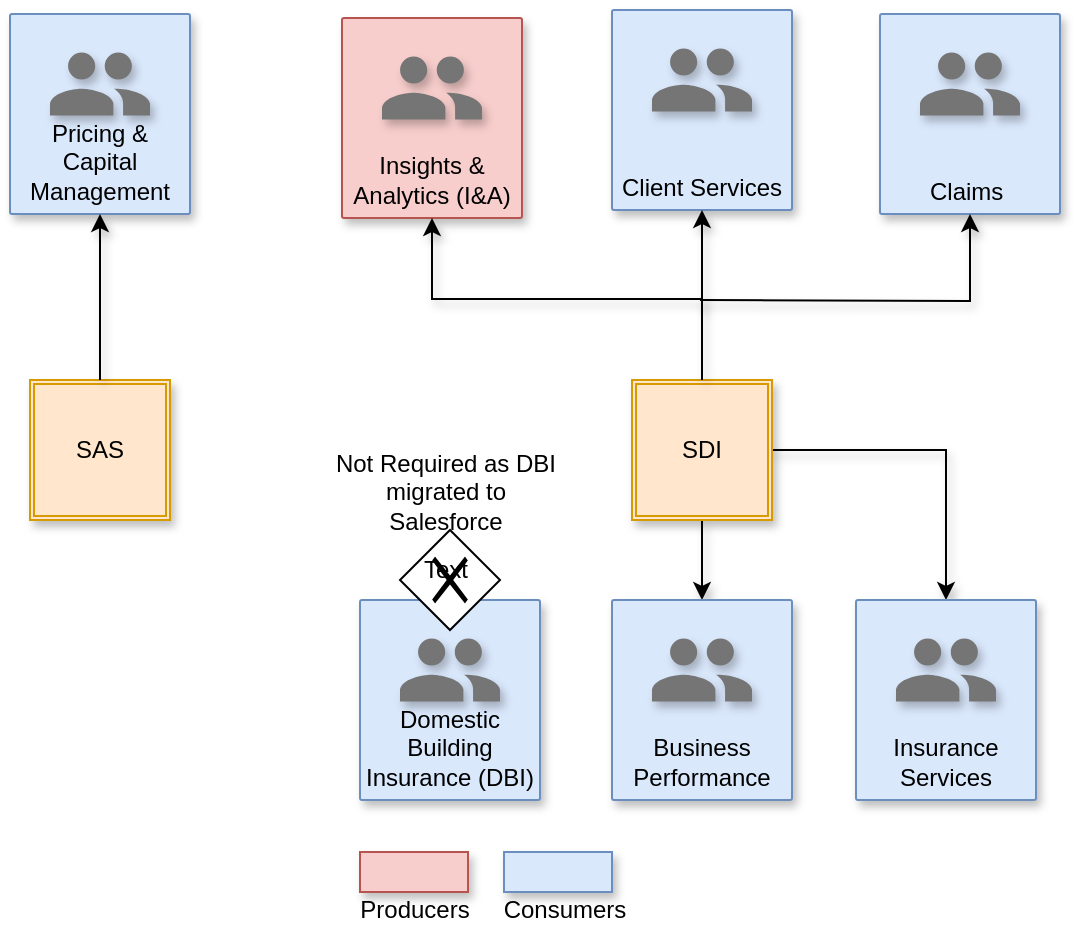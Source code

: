 <mxfile version="14.5.4" type="embed"><diagram id="yfyyVerGoaN4uq_jZPb-" name="Page-1"><mxGraphModel dx="1022" dy="458" grid="1" gridSize="10" guides="1" tooltips="1" connect="1" arrows="1" fold="1" page="1" pageScale="1" pageWidth="827" pageHeight="1169" math="0" shadow="0"><root><mxCell id="0"/><mxCell id="1" parent="0"/><mxCell id="E4m0wGbQDe7O4Iil4Ruu-4" value="SAS" style="shape=ext;double=1;whiteSpace=wrap;html=1;aspect=fixed;fillColor=#ffe6cc;strokeColor=#d79b00;shadow=1;" vertex="1" parent="1"><mxGeometry x="202" y="315" width="70" height="70" as="geometry"/></mxCell><mxCell id="E4m0wGbQDe7O4Iil4Ruu-5" value="Pricing &amp; Capital Management" style="strokeColor=#6c8ebf;shadow=1;strokeWidth=1;rounded=1;absoluteArcSize=1;arcSize=2;labelPosition=center;verticalLabelPosition=middle;align=center;verticalAlign=bottom;spacingLeft=0;fontSize=12;whiteSpace=wrap;spacingBottom=2;fillColor=#dae8fc;" vertex="1" parent="1"><mxGeometry x="192" y="132" width="90" height="100" as="geometry"/></mxCell><mxCell id="E4m0wGbQDe7O4Iil4Ruu-6" value="" style="dashed=0;connectable=0;html=1;fillColor=#757575;strokeColor=none;shape=mxgraph.gcp2.users;part=1;shadow=1;" vertex="1" parent="E4m0wGbQDe7O4Iil4Ruu-5"><mxGeometry x="0.5" width="50" height="31.5" relative="1" as="geometry"><mxPoint x="-25" y="19.25" as="offset"/></mxGeometry></mxCell><mxCell id="E4m0wGbQDe7O4Iil4Ruu-16" style="edgeStyle=orthogonalEdgeStyle;rounded=0;orthogonalLoop=1;jettySize=auto;html=1;entryX=0.5;entryY=1;entryDx=0;entryDy=0;shadow=1;exitX=0.5;exitY=0;exitDx=0;exitDy=0;" edge="1" parent="1" target="E4m0wGbQDe7O4Iil4Ruu-5" source="E4m0wGbQDe7O4Iil4Ruu-4"><mxGeometry relative="1" as="geometry"><mxPoint x="300" y="330" as="sourcePoint"/><mxPoint x="513" y="246" as="targetPoint"/></mxGeometry></mxCell><mxCell id="E4m0wGbQDe7O4Iil4Ruu-55" style="edgeStyle=orthogonalEdgeStyle;rounded=0;orthogonalLoop=1;jettySize=auto;html=1;entryX=0.5;entryY=0;entryDx=0;entryDy=0;shadow=1;" edge="1" parent="1" source="E4m0wGbQDe7O4Iil4Ruu-57" target="E4m0wGbQDe7O4Iil4Ruu-64"><mxGeometry relative="1" as="geometry"><mxPoint x="548" y="435" as="targetPoint"/></mxGeometry></mxCell><mxCell id="E4m0wGbQDe7O4Iil4Ruu-56" style="edgeStyle=orthogonalEdgeStyle;rounded=0;orthogonalLoop=1;jettySize=auto;html=1;entryX=0.5;entryY=0;entryDx=0;entryDy=0;shadow=1;" edge="1" parent="1" source="E4m0wGbQDe7O4Iil4Ruu-57" target="E4m0wGbQDe7O4Iil4Ruu-62"><mxGeometry relative="1" as="geometry"/></mxCell><mxCell id="E4m0wGbQDe7O4Iil4Ruu-57" value="SDI" style="shape=ext;double=1;whiteSpace=wrap;html=1;aspect=fixed;fillColor=#ffe6cc;strokeColor=#d79b00;shadow=1;" vertex="1" parent="1"><mxGeometry x="503" y="315" width="70" height="70" as="geometry"/></mxCell><mxCell id="E4m0wGbQDe7O4Iil4Ruu-60" value="Domestic Building Insurance (DBI)" style="strokeColor=#6c8ebf;shadow=1;strokeWidth=1;rounded=1;absoluteArcSize=1;arcSize=2;labelPosition=center;verticalLabelPosition=middle;align=center;verticalAlign=bottom;spacingLeft=0;fontSize=12;whiteSpace=wrap;spacingBottom=2;fillColor=#dae8fc;" vertex="1" parent="1"><mxGeometry x="367" y="425" width="90" height="100" as="geometry"/></mxCell><mxCell id="E4m0wGbQDe7O4Iil4Ruu-61" value="" style="dashed=0;connectable=0;html=1;fillColor=#757575;strokeColor=none;shape=mxgraph.gcp2.users;part=1;shadow=1;" vertex="1" parent="E4m0wGbQDe7O4Iil4Ruu-60"><mxGeometry x="0.5" width="50" height="31.5" relative="1" as="geometry"><mxPoint x="-25" y="19.25" as="offset"/></mxGeometry></mxCell><mxCell id="E4m0wGbQDe7O4Iil4Ruu-62" value="Insurance Services" style="strokeColor=#6c8ebf;shadow=1;strokeWidth=1;rounded=1;absoluteArcSize=1;arcSize=2;labelPosition=center;verticalLabelPosition=middle;align=center;verticalAlign=bottom;spacingLeft=0;fontSize=12;whiteSpace=wrap;spacingBottom=2;fillColor=#dae8fc;" vertex="1" parent="1"><mxGeometry x="615" y="425" width="90" height="100" as="geometry"/></mxCell><mxCell id="E4m0wGbQDe7O4Iil4Ruu-63" value="" style="dashed=0;connectable=0;html=1;fillColor=#757575;strokeColor=none;shape=mxgraph.gcp2.users;part=1;shadow=1;" vertex="1" parent="E4m0wGbQDe7O4Iil4Ruu-62"><mxGeometry x="0.5" width="50" height="31.5" relative="1" as="geometry"><mxPoint x="-25" y="19.25" as="offset"/></mxGeometry></mxCell><mxCell id="E4m0wGbQDe7O4Iil4Ruu-64" value="Business Performance" style="strokeColor=#6c8ebf;shadow=1;strokeWidth=1;rounded=1;absoluteArcSize=1;arcSize=2;labelPosition=center;verticalLabelPosition=middle;align=center;verticalAlign=bottom;spacingLeft=0;fontSize=12;whiteSpace=wrap;spacingBottom=2;fillColor=#dae8fc;" vertex="1" parent="1"><mxGeometry x="493" y="425" width="90" height="100" as="geometry"/></mxCell><mxCell id="E4m0wGbQDe7O4Iil4Ruu-65" value="" style="dashed=0;connectable=0;html=1;fillColor=#757575;strokeColor=none;shape=mxgraph.gcp2.users;part=1;shadow=1;" vertex="1" parent="E4m0wGbQDe7O4Iil4Ruu-64"><mxGeometry x="0.5" width="50" height="31.5" relative="1" as="geometry"><mxPoint x="-25" y="19.25" as="offset"/></mxGeometry></mxCell><mxCell id="E4m0wGbQDe7O4Iil4Ruu-66" value="Insights &amp; Analytics (I&amp;A)" style="strokeColor=#b85450;shadow=1;strokeWidth=1;rounded=1;absoluteArcSize=1;arcSize=2;labelPosition=center;verticalLabelPosition=middle;align=center;verticalAlign=bottom;spacingLeft=0;fontSize=12;whiteSpace=wrap;spacingBottom=2;fillColor=#f8cecc;" vertex="1" parent="1"><mxGeometry x="358" y="134" width="90" height="100" as="geometry"/></mxCell><mxCell id="E4m0wGbQDe7O4Iil4Ruu-67" value="" style="dashed=0;connectable=0;html=1;fillColor=#757575;strokeColor=none;shape=mxgraph.gcp2.users;part=1;shadow=1;" vertex="1" parent="E4m0wGbQDe7O4Iil4Ruu-66"><mxGeometry x="0.5" width="50" height="31.5" relative="1" as="geometry"><mxPoint x="-25" y="19.25" as="offset"/></mxGeometry></mxCell><mxCell id="E4m0wGbQDe7O4Iil4Ruu-68" style="edgeStyle=orthogonalEdgeStyle;rounded=0;orthogonalLoop=1;jettySize=auto;html=1;entryX=0.5;entryY=1;entryDx=0;entryDy=0;exitX=0.5;exitY=0;exitDx=0;exitDy=0;shadow=1;" edge="1" parent="1" source="E4m0wGbQDe7O4Iil4Ruu-57" target="E4m0wGbQDe7O4Iil4Ruu-66"><mxGeometry relative="1" as="geometry"><mxPoint x="538" y="245" as="sourcePoint"/><mxPoint x="447" y="320" as="targetPoint"/></mxGeometry></mxCell><mxCell id="E4m0wGbQDe7O4Iil4Ruu-70" value="" style="verticalLabelPosition=bottom;verticalAlign=top;html=1;shape=mxgraph.basic.rect;fillColor2=none;strokeWidth=1;size=20;indent=5;shadow=1;fillColor=#f8cecc;strokeColor=#b85450;" vertex="1" parent="1"><mxGeometry x="367" y="551" width="54" height="20" as="geometry"/></mxCell><mxCell id="E4m0wGbQDe7O4Iil4Ruu-71" value="" style="verticalLabelPosition=bottom;verticalAlign=top;html=1;shape=mxgraph.basic.rect;fillColor2=none;strokeWidth=1;size=20;indent=5;shadow=1;fillColor=#dae8fc;strokeColor=#6c8ebf;" vertex="1" parent="1"><mxGeometry x="439" y="551" width="54" height="20" as="geometry"/></mxCell><mxCell id="E4m0wGbQDe7O4Iil4Ruu-72" value="Producers" style="text;html=1;align=center;verticalAlign=middle;resizable=0;points=[];autosize=1;" vertex="1" parent="1"><mxGeometry x="359" y="570" width="70" height="20" as="geometry"/></mxCell><mxCell id="E4m0wGbQDe7O4Iil4Ruu-73" value="Consumers" style="text;html=1;align=center;verticalAlign=middle;resizable=0;points=[];autosize=1;" vertex="1" parent="1"><mxGeometry x="429" y="570" width="80" height="20" as="geometry"/></mxCell><mxCell id="E4m0wGbQDe7O4Iil4Ruu-74" value="Claims " style="strokeColor=#6c8ebf;shadow=1;strokeWidth=1;rounded=1;absoluteArcSize=1;arcSize=2;labelPosition=center;verticalLabelPosition=middle;align=center;verticalAlign=bottom;spacingLeft=0;fontSize=12;whiteSpace=wrap;spacingBottom=2;fillColor=#dae8fc;" vertex="1" parent="1"><mxGeometry x="627" y="132" width="90" height="100" as="geometry"/></mxCell><mxCell id="E4m0wGbQDe7O4Iil4Ruu-75" value="" style="dashed=0;connectable=0;html=1;fillColor=#757575;strokeColor=none;shape=mxgraph.gcp2.users;part=1;shadow=1;" vertex="1" parent="E4m0wGbQDe7O4Iil4Ruu-74"><mxGeometry x="0.5" width="50" height="31.5" relative="1" as="geometry"><mxPoint x="-25" y="19.25" as="offset"/></mxGeometry></mxCell><mxCell id="E4m0wGbQDe7O4Iil4Ruu-76" value="Client Services" style="strokeColor=#6c8ebf;shadow=1;strokeWidth=1;rounded=1;absoluteArcSize=1;arcSize=2;labelPosition=center;verticalLabelPosition=middle;align=center;verticalAlign=bottom;spacingLeft=0;fontSize=12;whiteSpace=wrap;spacingBottom=2;fillColor=#dae8fc;" vertex="1" parent="1"><mxGeometry x="493" y="130" width="90" height="100" as="geometry"/></mxCell><mxCell id="E4m0wGbQDe7O4Iil4Ruu-77" value="" style="dashed=0;connectable=0;html=1;fillColor=#757575;strokeColor=none;shape=mxgraph.gcp2.users;part=1;shadow=1;" vertex="1" parent="E4m0wGbQDe7O4Iil4Ruu-76"><mxGeometry x="0.5" width="50" height="31.5" relative="1" as="geometry"><mxPoint x="-25" y="19.25" as="offset"/></mxGeometry></mxCell><mxCell id="E4m0wGbQDe7O4Iil4Ruu-78" style="edgeStyle=orthogonalEdgeStyle;rounded=0;orthogonalLoop=1;jettySize=auto;html=1;entryX=0.5;entryY=1;entryDx=0;entryDy=0;shadow=1;" edge="1" parent="1" target="E4m0wGbQDe7O4Iil4Ruu-74"><mxGeometry relative="1" as="geometry"><mxPoint x="537" y="275" as="sourcePoint"/><mxPoint x="754" y="350" as="targetPoint"/></mxGeometry></mxCell><mxCell id="E4m0wGbQDe7O4Iil4Ruu-81" style="edgeStyle=orthogonalEdgeStyle;rounded=0;orthogonalLoop=1;jettySize=auto;html=1;entryX=0.5;entryY=1;entryDx=0;entryDy=0;shadow=1;" edge="1" parent="1" target="E4m0wGbQDe7O4Iil4Ruu-76"><mxGeometry relative="1" as="geometry"><mxPoint x="548" y="435" as="targetPoint"/><mxPoint x="538" y="280" as="sourcePoint"/><Array as="points"><mxPoint x="538" y="250"/><mxPoint x="538" y="250"/></Array></mxGeometry></mxCell><mxCell id="E4m0wGbQDe7O4Iil4Ruu-82" value="" style="shape=mxgraph.bpmn.shape;html=1;verticalLabelPosition=bottom;labelBackgroundColor=#ffffff;verticalAlign=top;align=center;perimeter=rhombusPerimeter;background=gateway;outlineConnect=0;outline=none;symbol=exclusiveGw;" vertex="1" parent="1"><mxGeometry x="387" y="390" width="50" height="50" as="geometry"/></mxCell><mxCell id="E4m0wGbQDe7O4Iil4Ruu-83" value="Text" style="text;html=1;strokeColor=none;fillColor=none;align=center;verticalAlign=middle;whiteSpace=wrap;rounded=0;" vertex="1" parent="1"><mxGeometry x="390" y="400" width="40" height="20" as="geometry"/></mxCell><mxCell id="E4m0wGbQDe7O4Iil4Ruu-84" value="Not Required as DBI migrated to Salesforce" style="text;html=1;strokeColor=none;fillColor=none;align=center;verticalAlign=middle;whiteSpace=wrap;rounded=0;" vertex="1" parent="1"><mxGeometry x="350" y="361" width="120" height="20" as="geometry"/></mxCell></root></mxGraphModel></diagram></mxfile>